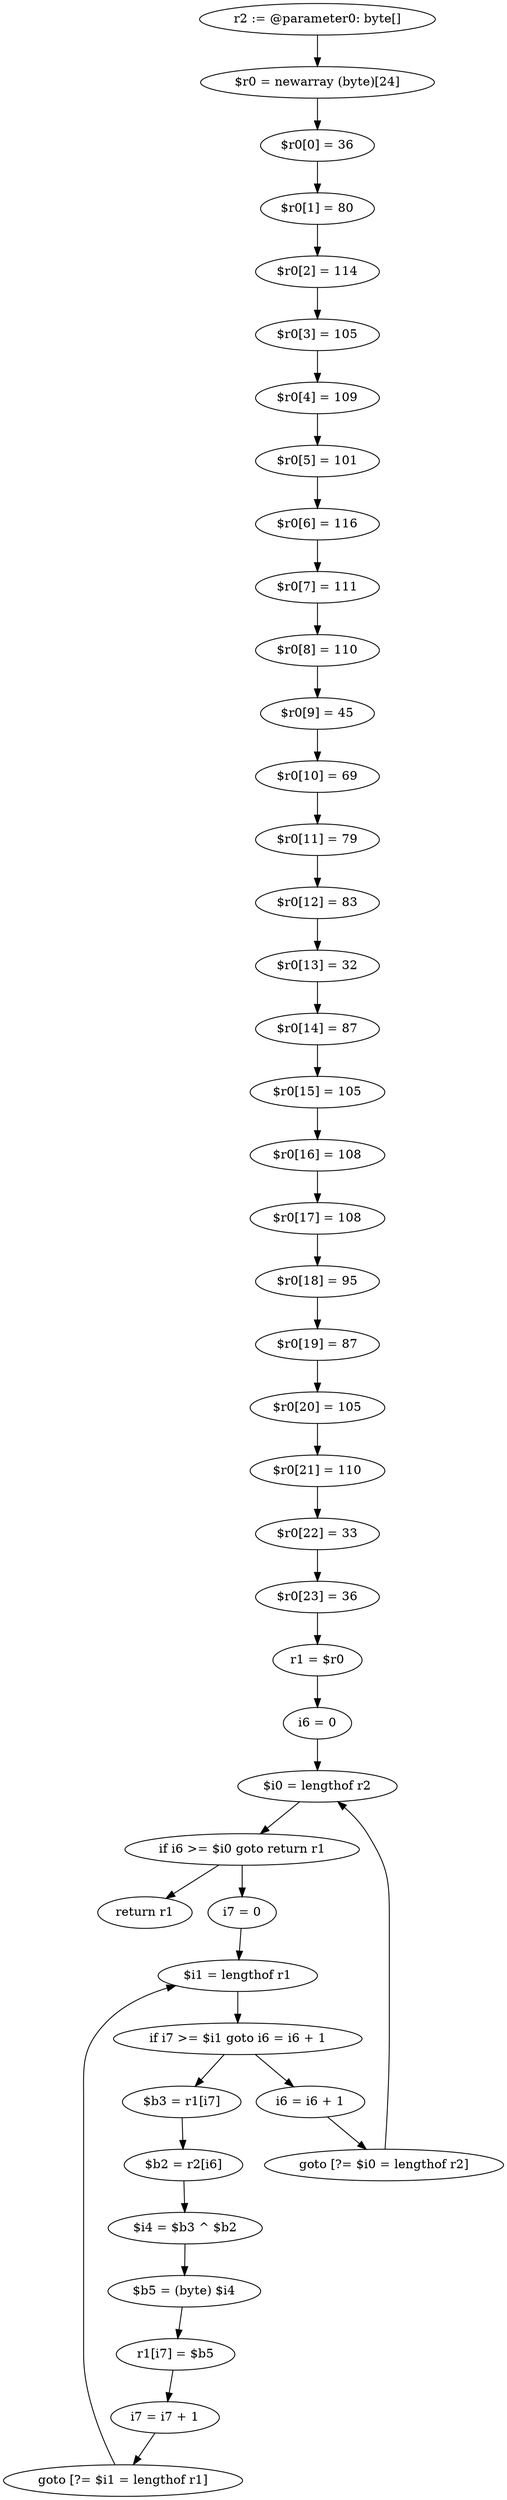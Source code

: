 digraph "unitGraph" {
    "r2 := @parameter0: byte[]"
    "$r0 = newarray (byte)[24]"
    "$r0[0] = 36"
    "$r0[1] = 80"
    "$r0[2] = 114"
    "$r0[3] = 105"
    "$r0[4] = 109"
    "$r0[5] = 101"
    "$r0[6] = 116"
    "$r0[7] = 111"
    "$r0[8] = 110"
    "$r0[9] = 45"
    "$r0[10] = 69"
    "$r0[11] = 79"
    "$r0[12] = 83"
    "$r0[13] = 32"
    "$r0[14] = 87"
    "$r0[15] = 105"
    "$r0[16] = 108"
    "$r0[17] = 108"
    "$r0[18] = 95"
    "$r0[19] = 87"
    "$r0[20] = 105"
    "$r0[21] = 110"
    "$r0[22] = 33"
    "$r0[23] = 36"
    "r1 = $r0"
    "i6 = 0"
    "$i0 = lengthof r2"
    "if i6 >= $i0 goto return r1"
    "i7 = 0"
    "$i1 = lengthof r1"
    "if i7 >= $i1 goto i6 = i6 + 1"
    "$b3 = r1[i7]"
    "$b2 = r2[i6]"
    "$i4 = $b3 ^ $b2"
    "$b5 = (byte) $i4"
    "r1[i7] = $b5"
    "i7 = i7 + 1"
    "goto [?= $i1 = lengthof r1]"
    "i6 = i6 + 1"
    "goto [?= $i0 = lengthof r2]"
    "return r1"
    "r2 := @parameter0: byte[]"->"$r0 = newarray (byte)[24]";
    "$r0 = newarray (byte)[24]"->"$r0[0] = 36";
    "$r0[0] = 36"->"$r0[1] = 80";
    "$r0[1] = 80"->"$r0[2] = 114";
    "$r0[2] = 114"->"$r0[3] = 105";
    "$r0[3] = 105"->"$r0[4] = 109";
    "$r0[4] = 109"->"$r0[5] = 101";
    "$r0[5] = 101"->"$r0[6] = 116";
    "$r0[6] = 116"->"$r0[7] = 111";
    "$r0[7] = 111"->"$r0[8] = 110";
    "$r0[8] = 110"->"$r0[9] = 45";
    "$r0[9] = 45"->"$r0[10] = 69";
    "$r0[10] = 69"->"$r0[11] = 79";
    "$r0[11] = 79"->"$r0[12] = 83";
    "$r0[12] = 83"->"$r0[13] = 32";
    "$r0[13] = 32"->"$r0[14] = 87";
    "$r0[14] = 87"->"$r0[15] = 105";
    "$r0[15] = 105"->"$r0[16] = 108";
    "$r0[16] = 108"->"$r0[17] = 108";
    "$r0[17] = 108"->"$r0[18] = 95";
    "$r0[18] = 95"->"$r0[19] = 87";
    "$r0[19] = 87"->"$r0[20] = 105";
    "$r0[20] = 105"->"$r0[21] = 110";
    "$r0[21] = 110"->"$r0[22] = 33";
    "$r0[22] = 33"->"$r0[23] = 36";
    "$r0[23] = 36"->"r1 = $r0";
    "r1 = $r0"->"i6 = 0";
    "i6 = 0"->"$i0 = lengthof r2";
    "$i0 = lengthof r2"->"if i6 >= $i0 goto return r1";
    "if i6 >= $i0 goto return r1"->"i7 = 0";
    "if i6 >= $i0 goto return r1"->"return r1";
    "i7 = 0"->"$i1 = lengthof r1";
    "$i1 = lengthof r1"->"if i7 >= $i1 goto i6 = i6 + 1";
    "if i7 >= $i1 goto i6 = i6 + 1"->"$b3 = r1[i7]";
    "if i7 >= $i1 goto i6 = i6 + 1"->"i6 = i6 + 1";
    "$b3 = r1[i7]"->"$b2 = r2[i6]";
    "$b2 = r2[i6]"->"$i4 = $b3 ^ $b2";
    "$i4 = $b3 ^ $b2"->"$b5 = (byte) $i4";
    "$b5 = (byte) $i4"->"r1[i7] = $b5";
    "r1[i7] = $b5"->"i7 = i7 + 1";
    "i7 = i7 + 1"->"goto [?= $i1 = lengthof r1]";
    "goto [?= $i1 = lengthof r1]"->"$i1 = lengthof r1";
    "i6 = i6 + 1"->"goto [?= $i0 = lengthof r2]";
    "goto [?= $i0 = lengthof r2]"->"$i0 = lengthof r2";
}

